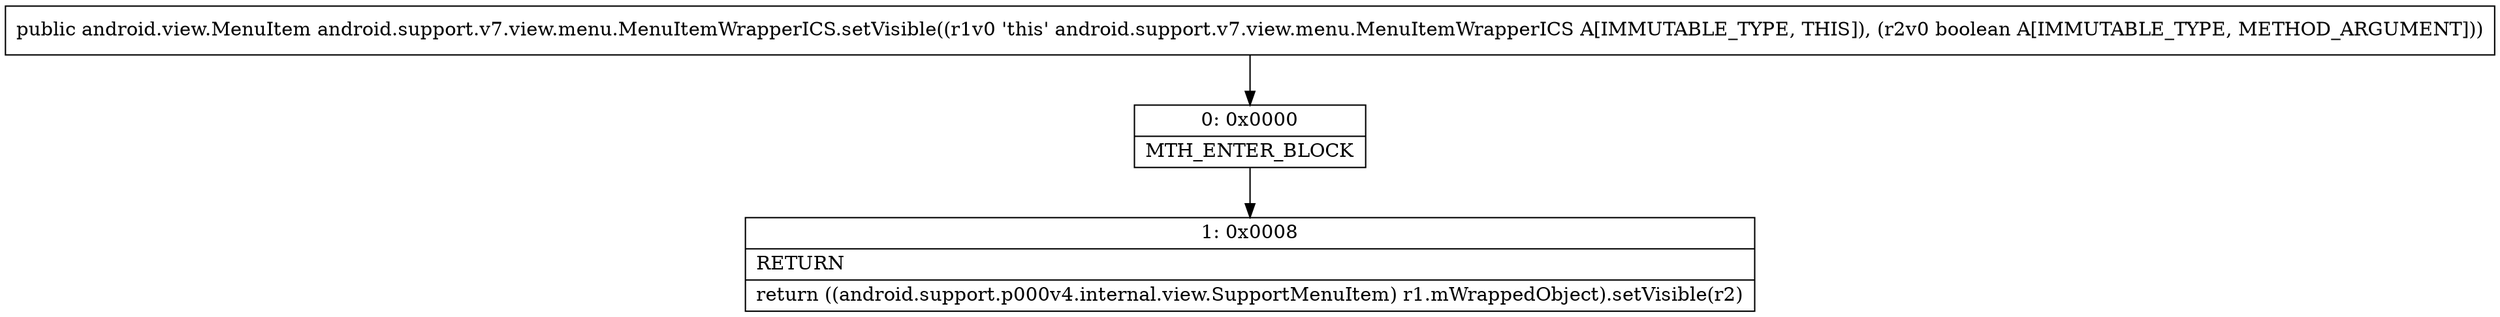 digraph "CFG forandroid.support.v7.view.menu.MenuItemWrapperICS.setVisible(Z)Landroid\/view\/MenuItem;" {
Node_0 [shape=record,label="{0\:\ 0x0000|MTH_ENTER_BLOCK\l}"];
Node_1 [shape=record,label="{1\:\ 0x0008|RETURN\l|return ((android.support.p000v4.internal.view.SupportMenuItem) r1.mWrappedObject).setVisible(r2)\l}"];
MethodNode[shape=record,label="{public android.view.MenuItem android.support.v7.view.menu.MenuItemWrapperICS.setVisible((r1v0 'this' android.support.v7.view.menu.MenuItemWrapperICS A[IMMUTABLE_TYPE, THIS]), (r2v0 boolean A[IMMUTABLE_TYPE, METHOD_ARGUMENT])) }"];
MethodNode -> Node_0;
Node_0 -> Node_1;
}

